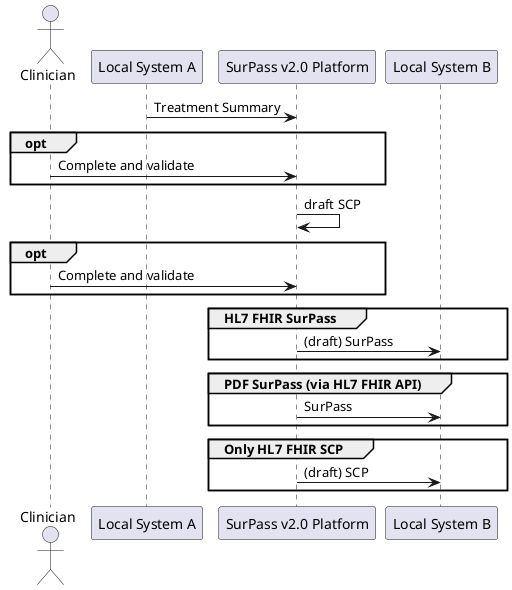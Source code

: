 @startuml
actor Clinician
"Local System A" -> "SurPass v2.0 Platform" : Treatment Summary
opt
   "Clinician" -> "SurPass v2.0 Platform" : Complete and validate
end
"SurPass v2.0 Platform" -> "SurPass v2.0 Platform" : draft SCP
opt
   "Clinician" -> "SurPass v2.0 Platform" : Complete and validate
end
group HL7 FHIR SurPass
"SurPass v2.0 Platform" -> "Local System B" : (draft) SurPass
end
group PDF SurPass (via HL7 FHIR API)
"SurPass v2.0 Platform" -> "Local System B" : SurPass
end
group Only HL7 FHIR SCP
"SurPass v2.0 Platform" -> "Local System B" : (draft) SCP
end
@enduml